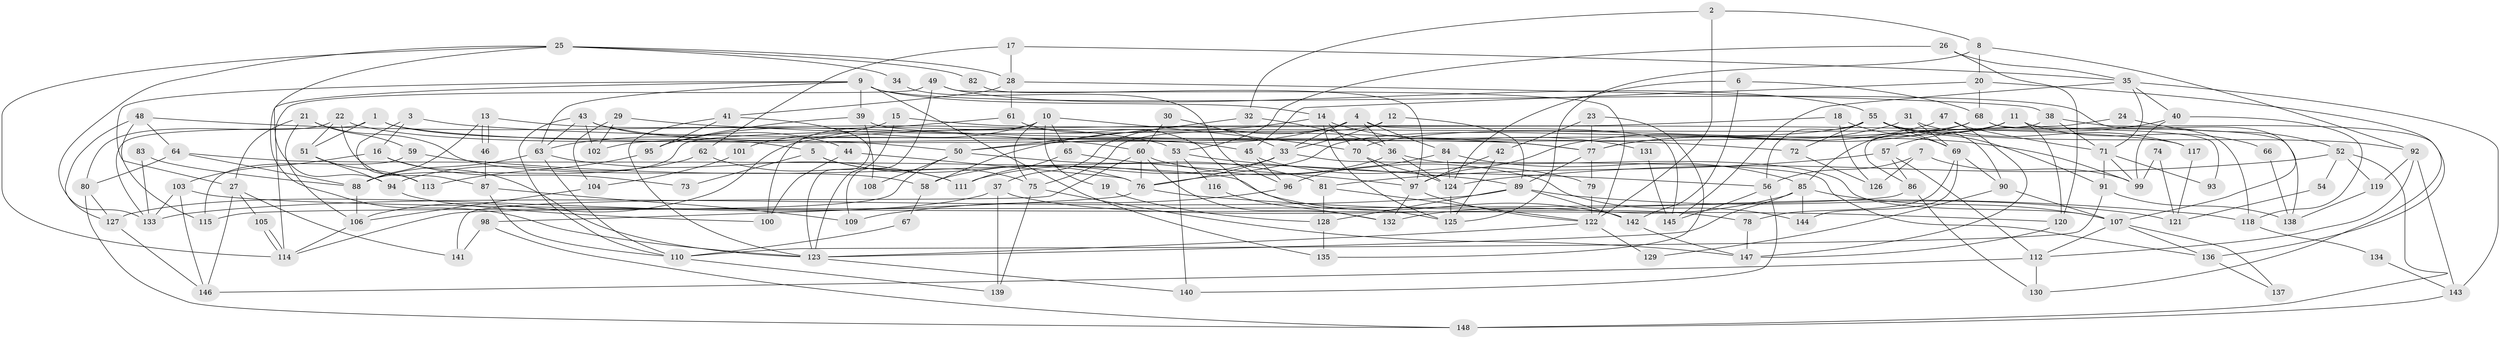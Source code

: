 // Generated by graph-tools (version 1.1) at 2025/36/03/09/25 02:36:26]
// undirected, 148 vertices, 296 edges
graph export_dot {
graph [start="1"]
  node [color=gray90,style=filled];
  1;
  2;
  3;
  4;
  5;
  6;
  7;
  8;
  9;
  10;
  11;
  12;
  13;
  14;
  15;
  16;
  17;
  18;
  19;
  20;
  21;
  22;
  23;
  24;
  25;
  26;
  27;
  28;
  29;
  30;
  31;
  32;
  33;
  34;
  35;
  36;
  37;
  38;
  39;
  40;
  41;
  42;
  43;
  44;
  45;
  46;
  47;
  48;
  49;
  50;
  51;
  52;
  53;
  54;
  55;
  56;
  57;
  58;
  59;
  60;
  61;
  62;
  63;
  64;
  65;
  66;
  67;
  68;
  69;
  70;
  71;
  72;
  73;
  74;
  75;
  76;
  77;
  78;
  79;
  80;
  81;
  82;
  83;
  84;
  85;
  86;
  87;
  88;
  89;
  90;
  91;
  92;
  93;
  94;
  95;
  96;
  97;
  98;
  99;
  100;
  101;
  102;
  103;
  104;
  105;
  106;
  107;
  108;
  109;
  110;
  111;
  112;
  113;
  114;
  115;
  116;
  117;
  118;
  119;
  120;
  121;
  122;
  123;
  124;
  125;
  126;
  127;
  128;
  129;
  130;
  131;
  132;
  133;
  134;
  135;
  136;
  137;
  138;
  139;
  140;
  141;
  142;
  143;
  144;
  145;
  146;
  147;
  148;
  1 -- 99;
  1 -- 5;
  1 -- 51;
  1 -- 133;
  2 -- 122;
  2 -- 32;
  2 -- 8;
  3 -- 16;
  3 -- 113;
  3 -- 72;
  4 -- 145;
  4 -- 36;
  4 -- 33;
  4 -- 37;
  4 -- 50;
  4 -- 84;
  5 -- 76;
  5 -- 75;
  5 -- 73;
  6 -- 142;
  6 -- 124;
  6 -- 68;
  7 -- 99;
  7 -- 56;
  7 -- 126;
  8 -- 20;
  8 -- 92;
  8 -- 125;
  9 -- 27;
  9 -- 114;
  9 -- 14;
  9 -- 39;
  9 -- 63;
  9 -- 107;
  9 -- 135;
  10 -- 70;
  10 -- 75;
  10 -- 19;
  10 -- 65;
  10 -- 100;
  10 -- 101;
  11 -- 120;
  11 -- 85;
  11 -- 66;
  11 -- 70;
  11 -- 138;
  12 -- 33;
  12 -- 89;
  12 -- 75;
  13 -- 46;
  13 -- 46;
  13 -- 53;
  13 -- 88;
  14 -- 70;
  14 -- 58;
  14 -- 125;
  14 -- 131;
  15 -- 123;
  15 -- 63;
  15 -- 117;
  16 -- 123;
  16 -- 103;
  16 -- 73;
  17 -- 62;
  17 -- 35;
  17 -- 28;
  18 -- 126;
  18 -- 106;
  18 -- 69;
  19 -- 128;
  20 -- 68;
  20 -- 136;
  20 -- 45;
  21 -- 106;
  21 -- 58;
  21 -- 27;
  21 -- 59;
  22 -- 50;
  22 -- 51;
  22 -- 80;
  22 -- 87;
  23 -- 42;
  23 -- 77;
  23 -- 135;
  24 -- 86;
  24 -- 52;
  25 -- 114;
  25 -- 123;
  25 -- 28;
  25 -- 34;
  25 -- 82;
  25 -- 133;
  26 -- 120;
  26 -- 35;
  26 -- 53;
  27 -- 146;
  27 -- 105;
  27 -- 141;
  28 -- 38;
  28 -- 41;
  28 -- 61;
  29 -- 102;
  29 -- 77;
  29 -- 104;
  30 -- 60;
  30 -- 33;
  31 -- 69;
  31 -- 97;
  31 -- 117;
  32 -- 50;
  32 -- 36;
  33 -- 76;
  33 -- 58;
  33 -- 136;
  34 -- 96;
  35 -- 143;
  35 -- 40;
  35 -- 71;
  35 -- 145;
  36 -- 107;
  36 -- 124;
  36 -- 76;
  37 -- 78;
  37 -- 127;
  37 -- 139;
  38 -- 88;
  38 -- 71;
  38 -- 130;
  39 -- 123;
  39 -- 77;
  39 -- 95;
  40 -- 118;
  40 -- 57;
  40 -- 99;
  41 -- 95;
  41 -- 108;
  41 -- 123;
  42 -- 125;
  42 -- 97;
  43 -- 63;
  43 -- 110;
  43 -- 44;
  43 -- 45;
  43 -- 102;
  44 -- 76;
  44 -- 100;
  45 -- 79;
  45 -- 96;
  46 -- 87;
  47 -- 147;
  47 -- 71;
  47 -- 77;
  48 -- 64;
  48 -- 60;
  48 -- 115;
  48 -- 127;
  49 -- 55;
  49 -- 122;
  49 -- 94;
  49 -- 109;
  50 -- 81;
  50 -- 108;
  50 -- 114;
  51 -- 94;
  51 -- 113;
  52 -- 124;
  52 -- 119;
  52 -- 54;
  52 -- 148;
  53 -- 140;
  53 -- 56;
  53 -- 116;
  54 -- 121;
  55 -- 92;
  55 -- 69;
  55 -- 56;
  55 -- 72;
  55 -- 90;
  55 -- 91;
  55 -- 111;
  56 -- 140;
  56 -- 145;
  57 -- 112;
  57 -- 81;
  57 -- 86;
  58 -- 67;
  59 -- 89;
  59 -- 115;
  60 -- 76;
  60 -- 144;
  60 -- 132;
  60 -- 141;
  61 -- 125;
  61 -- 95;
  62 -- 111;
  62 -- 94;
  63 -- 110;
  63 -- 88;
  63 -- 111;
  64 -- 88;
  64 -- 80;
  64 -- 142;
  65 -- 111;
  65 -- 97;
  66 -- 138;
  67 -- 110;
  68 -- 77;
  68 -- 93;
  68 -- 102;
  68 -- 118;
  69 -- 90;
  69 -- 78;
  69 -- 144;
  70 -- 97;
  70 -- 124;
  71 -- 91;
  71 -- 93;
  71 -- 99;
  72 -- 126;
  74 -- 121;
  74 -- 99;
  75 -- 139;
  75 -- 147;
  76 -- 98;
  76 -- 118;
  77 -- 79;
  77 -- 89;
  78 -- 147;
  79 -- 122;
  80 -- 127;
  80 -- 148;
  81 -- 122;
  81 -- 128;
  82 -- 97;
  83 -- 133;
  83 -- 88;
  84 -- 124;
  84 -- 85;
  84 -- 96;
  85 -- 123;
  85 -- 107;
  85 -- 132;
  85 -- 144;
  86 -- 115;
  86 -- 130;
  87 -- 109;
  87 -- 110;
  88 -- 106;
  89 -- 133;
  89 -- 121;
  89 -- 128;
  89 -- 142;
  90 -- 107;
  90 -- 129;
  91 -- 110;
  91 -- 138;
  92 -- 112;
  92 -- 119;
  92 -- 143;
  94 -- 100;
  95 -- 113;
  96 -- 109;
  97 -- 132;
  97 -- 122;
  98 -- 148;
  98 -- 141;
  101 -- 104;
  103 -- 146;
  103 -- 133;
  103 -- 120;
  104 -- 106;
  105 -- 114;
  105 -- 114;
  106 -- 114;
  107 -- 112;
  107 -- 136;
  107 -- 137;
  110 -- 139;
  112 -- 130;
  112 -- 146;
  116 -- 132;
  117 -- 121;
  118 -- 134;
  119 -- 138;
  120 -- 147;
  122 -- 123;
  122 -- 129;
  123 -- 140;
  124 -- 125;
  127 -- 146;
  128 -- 135;
  131 -- 145;
  134 -- 143;
  136 -- 137;
  142 -- 147;
  143 -- 148;
}
